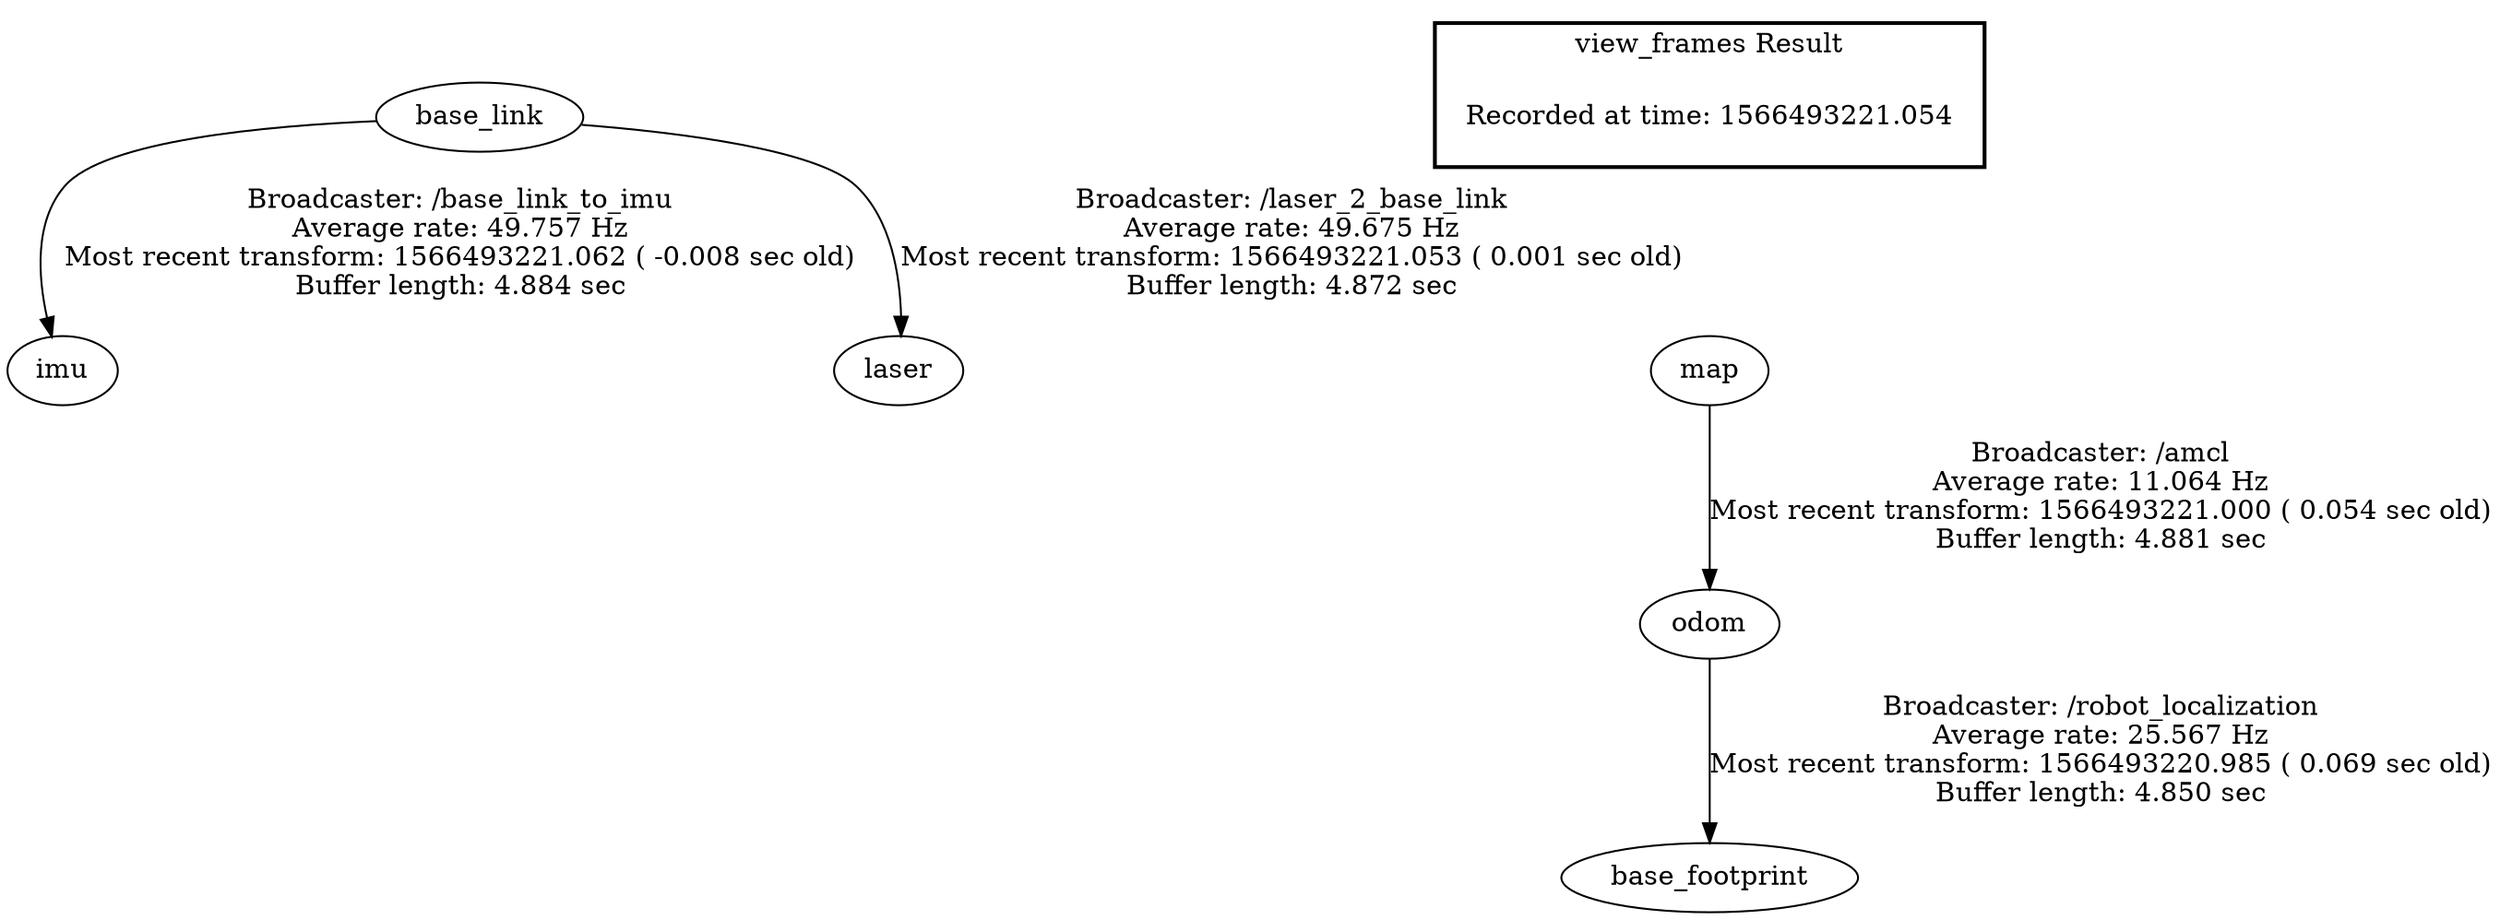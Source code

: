 digraph G {
"base_link" -> "imu"[label="Broadcaster: /base_link_to_imu\nAverage rate: 49.757 Hz\nMost recent transform: 1566493221.062 ( -0.008 sec old)\nBuffer length: 4.884 sec\n"];
"odom" -> "base_footprint"[label="Broadcaster: /robot_localization\nAverage rate: 25.567 Hz\nMost recent transform: 1566493220.985 ( 0.069 sec old)\nBuffer length: 4.850 sec\n"];
"base_link" -> "laser"[label="Broadcaster: /laser_2_base_link\nAverage rate: 49.675 Hz\nMost recent transform: 1566493221.053 ( 0.001 sec old)\nBuffer length: 4.872 sec\n"];
"map" -> "odom"[label="Broadcaster: /amcl\nAverage rate: 11.064 Hz\nMost recent transform: 1566493221.000 ( 0.054 sec old)\nBuffer length: 4.881 sec\n"];
edge [style=invis];
 subgraph cluster_legend { style=bold; color=black; label ="view_frames Result";
"Recorded at time: 1566493221.054"[ shape=plaintext ] ;
 }->"map";
}